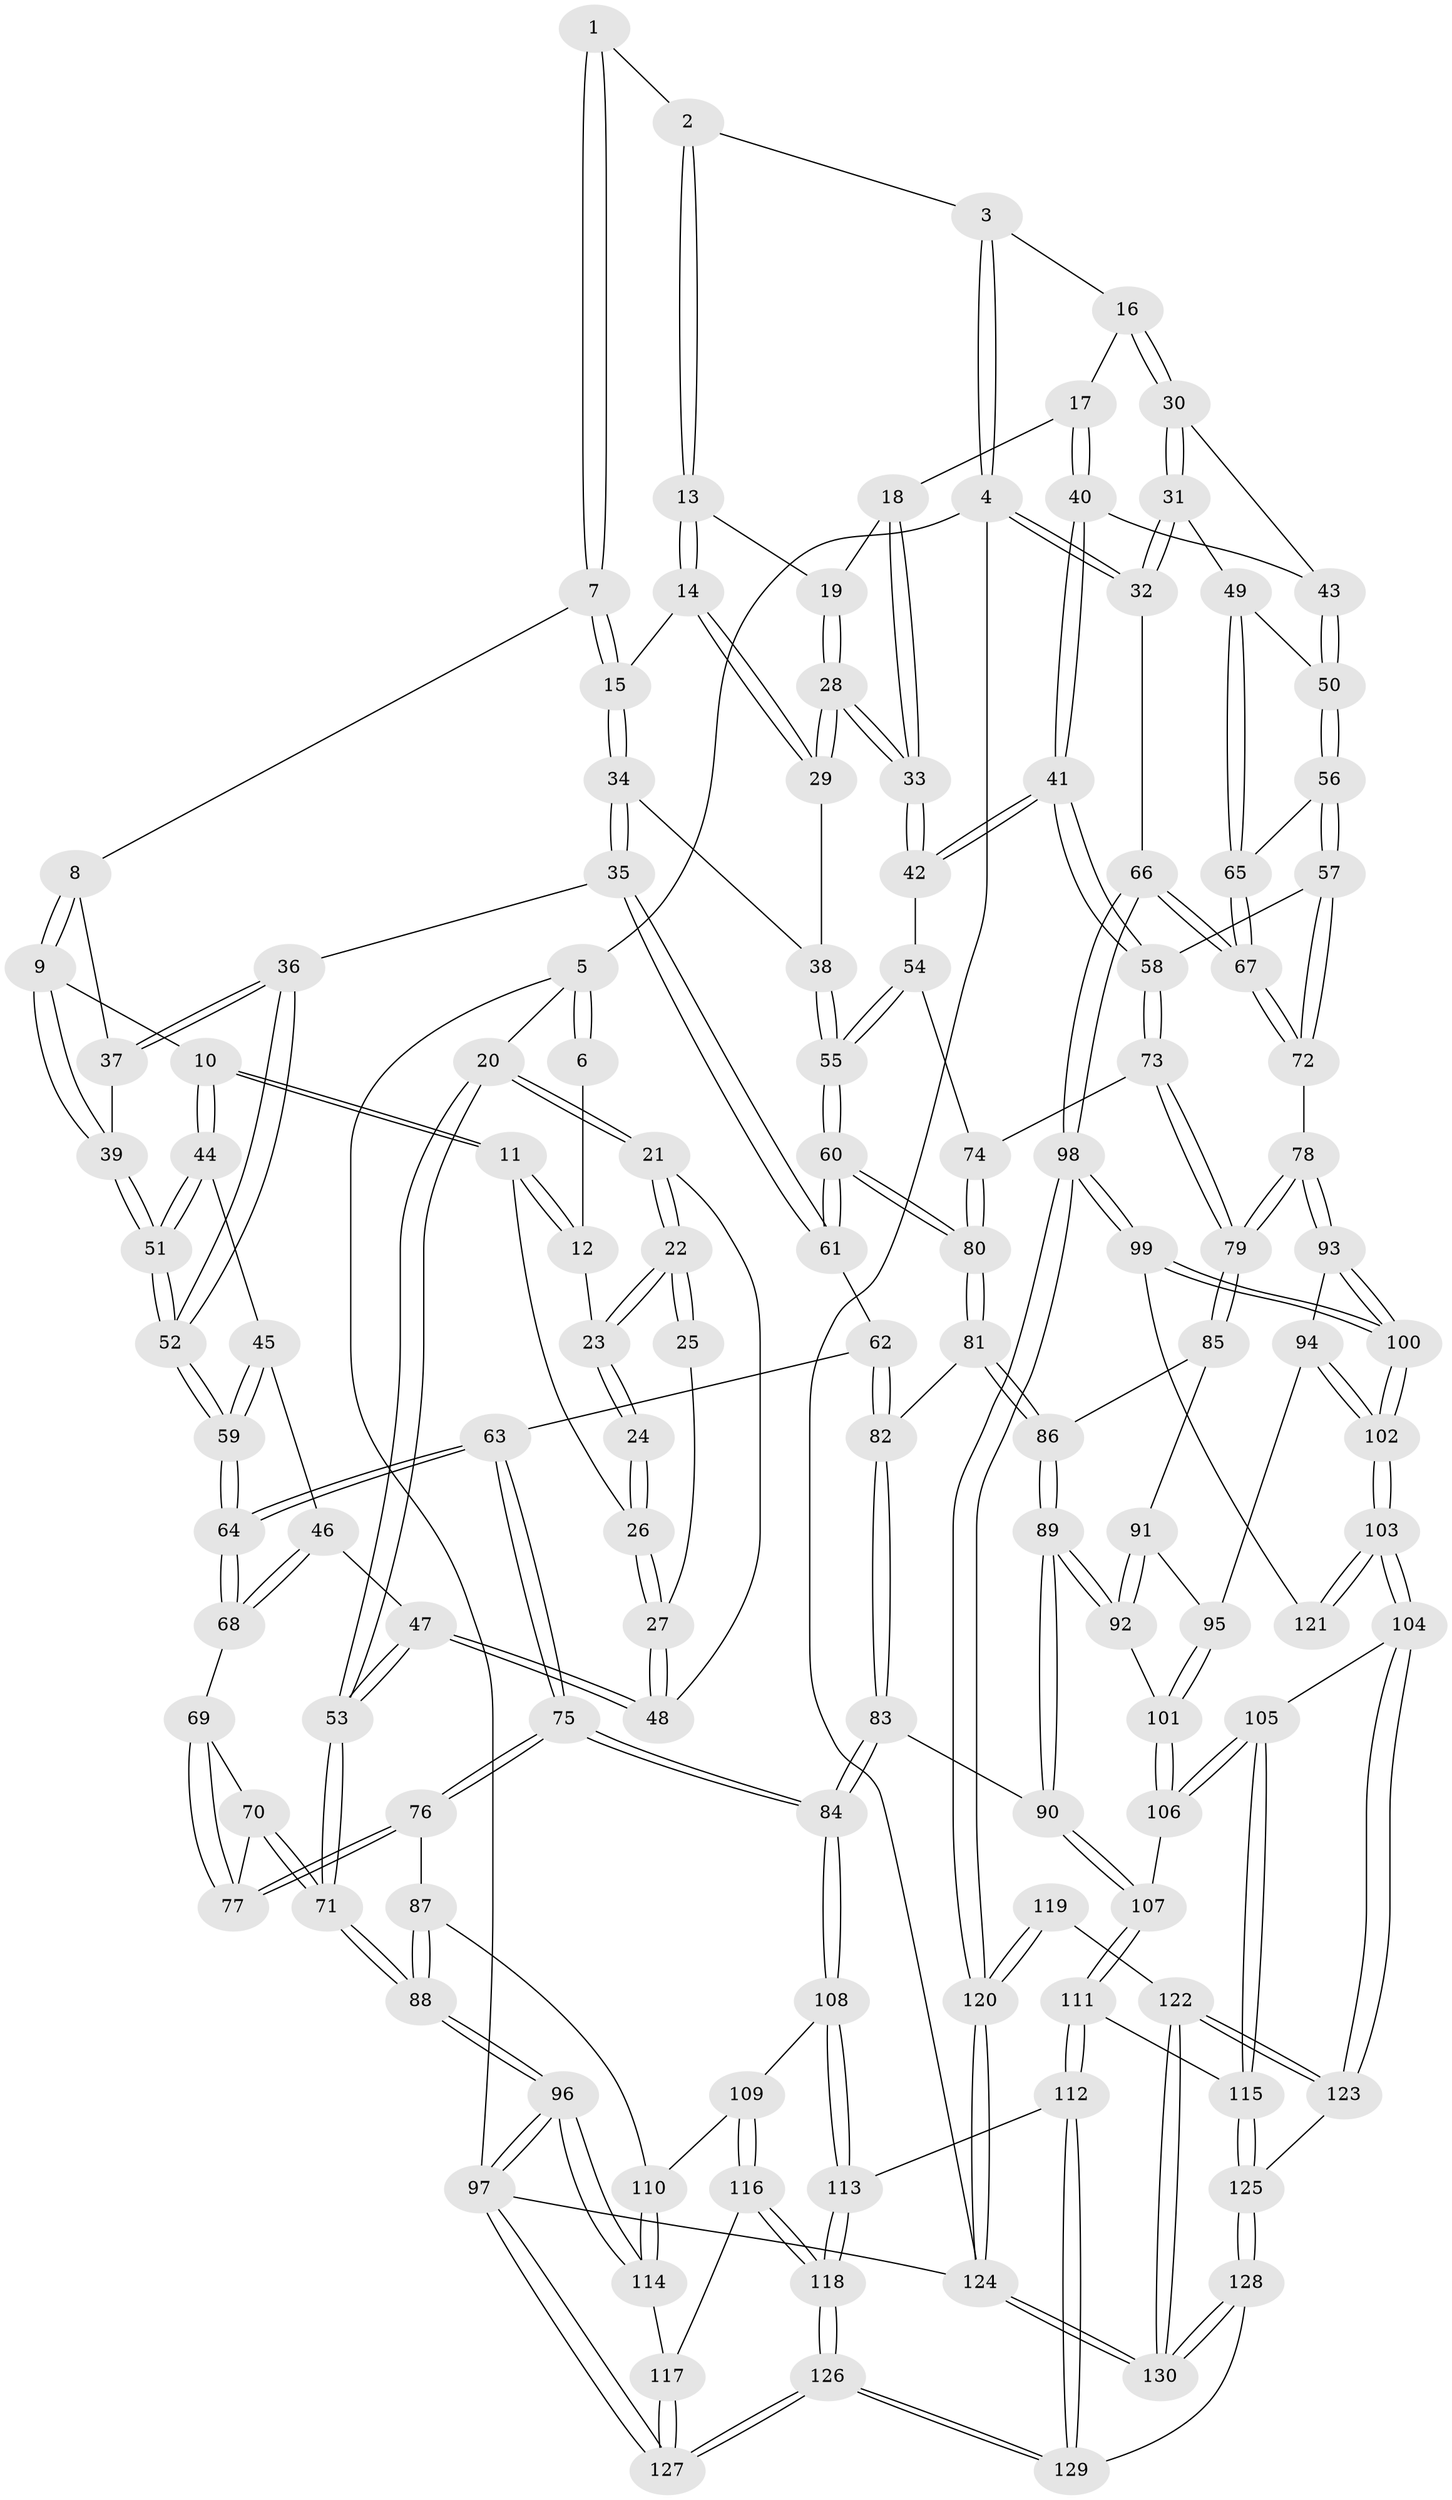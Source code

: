 // Generated by graph-tools (version 1.1) at 2025/11/02/27/25 16:11:59]
// undirected, 130 vertices, 322 edges
graph export_dot {
graph [start="1"]
  node [color=gray90,style=filled];
  1 [pos="+0.23091422208379697+0"];
  2 [pos="+0.6294441825994723+0"];
  3 [pos="+0.8216514597672521+0"];
  4 [pos="+1+0"];
  5 [pos="+0+0"];
  6 [pos="+0.06399758663700839+0"];
  7 [pos="+0.2566805972909675+0"];
  8 [pos="+0.25608712979664316+0"];
  9 [pos="+0.22923189852932485+0.07044698392850635"];
  10 [pos="+0.1630766021180108+0.12591396130293142"];
  11 [pos="+0.10721125337574379+0.12409845802187996"];
  12 [pos="+0.0637790882263713+0.07200271519871478"];
  13 [pos="+0.6218144270311344+0"];
  14 [pos="+0.5764043178011393+0"];
  15 [pos="+0.42629102257570467+0.09216568786599111"];
  16 [pos="+0.8786142458289858+0.07372620101143139"];
  17 [pos="+0.7708270984279307+0.10485139703877541"];
  18 [pos="+0.7179545181496222+0.052967230541899536"];
  19 [pos="+0.6698323309704012+0"];
  20 [pos="+0+0.12967580082863975"];
  21 [pos="+0+0.12705506729677615"];
  22 [pos="+0+0.12226595768109833"];
  23 [pos="+0.005367186423369295+0.09917747676465924"];
  24 [pos="+0.04353615322942967+0.1226408212584267"];
  25 [pos="+0.03518918428094014+0.1288395763739576"];
  26 [pos="+0.10530815378615947+0.12588334306251842"];
  27 [pos="+0.08301354958108802+0.14984819794408716"];
  28 [pos="+0.6548079942384641+0.21827276036483273"];
  29 [pos="+0.555810117613907+0.15723242157700193"];
  30 [pos="+0.9034655054723514+0.10519795705866462"];
  31 [pos="+1+0.14195209029157685"];
  32 [pos="+1+0.07077584211669528"];
  33 [pos="+0.6874387234775451+0.2571128173250243"];
  34 [pos="+0.4181871318425207+0.1723282826695399"];
  35 [pos="+0.4138855919574423+0.1774870061148917"];
  36 [pos="+0.39744499582440396+0.17931325655253524"];
  37 [pos="+0.35313456290139245+0.1314699381358333"];
  38 [pos="+0.5481813743782245+0.1630214155416836"];
  39 [pos="+0.26854246440742724+0.14926692860409096"];
  40 [pos="+0.7842122252070947+0.17546269631842484"];
  41 [pos="+0.7450727474206351+0.2744503542202335"];
  42 [pos="+0.6894967415612383+0.26053849659547856"];
  43 [pos="+0.862131059403194+0.15431700070382107"];
  44 [pos="+0.16425166791808+0.17325666511724833"];
  45 [pos="+0.16342832815414074+0.19727481451961162"];
  46 [pos="+0.09609926243595042+0.2640046774509517"];
  47 [pos="+0.06506386383651565+0.25492023286525295"];
  48 [pos="+0.06171866242115061+0.17744673872043037"];
  49 [pos="+0.9676615006458489+0.2030531863067913"];
  50 [pos="+0.8807990445434295+0.21230243633409898"];
  51 [pos="+0.29607477477238825+0.2133610020014952"];
  52 [pos="+0.3002730001705964+0.2220927191789987"];
  53 [pos="+0+0.36432593110592265"];
  54 [pos="+0.6471150208238988+0.28811438821206964"];
  55 [pos="+0.5031902549600467+0.3334547313531261"];
  56 [pos="+0.8253124850058774+0.2786268600793601"];
  57 [pos="+0.7812494433314073+0.2965914403659141"];
  58 [pos="+0.7472170748954846+0.27662874998240267"];
  59 [pos="+0.27467003266218476+0.28777065092390103"];
  60 [pos="+0.49644437569473454+0.3387224803329222"];
  61 [pos="+0.4717848289137645+0.3312743044315018"];
  62 [pos="+0.3902899055772793+0.3505422225254077"];
  63 [pos="+0.3001640264852301+0.3612213718072331"];
  64 [pos="+0.27402266417471693+0.31816511469186015"];
  65 [pos="+0.94067032966576+0.28151000761375883"];
  66 [pos="+1+0.5848247675176266"];
  67 [pos="+1+0.5471760601230901"];
  68 [pos="+0.1383211593701778+0.3176865006819844"];
  69 [pos="+0.13618962606280255+0.3220899827415813"];
  70 [pos="+0.013388697951608719+0.41251823706887186"];
  71 [pos="+0+0.40264487585865294"];
  72 [pos="+0.8630397898893089+0.46521705731164903"];
  73 [pos="+0.6754793985767114+0.4362159276065571"];
  74 [pos="+0.6380449703121438+0.40265764480511546"];
  75 [pos="+0.25365186899879993+0.538820398597827"];
  76 [pos="+0.21068173432104306+0.5336887454068209"];
  77 [pos="+0.13889686681081143+0.46296490954184555"];
  78 [pos="+0.7086160911680471+0.5200010234357102"];
  79 [pos="+0.6936518256696824+0.512629978453411"];
  80 [pos="+0.5184854361401502+0.4034574651809366"];
  81 [pos="+0.5198081239642851+0.43703449585730586"];
  82 [pos="+0.42628734951618374+0.4962499028400634"];
  83 [pos="+0.3116268124848365+0.6041910079814325"];
  84 [pos="+0.30894147380828874+0.6041625884808579"];
  85 [pos="+0.6299940433412671+0.5172871527888269"];
  86 [pos="+0.5577795186090141+0.4950210592264034"];
  87 [pos="+0.05454112787219475+0.6016389687938141"];
  88 [pos="+0+0.568944095377944"];
  89 [pos="+0.48211711226959436+0.619837554806669"];
  90 [pos="+0.4451794970834814+0.6468602087045499"];
  91 [pos="+0.5998199494549936+0.591403832638587"];
  92 [pos="+0.4952681146477112+0.6194666554678382"];
  93 [pos="+0.7115395834576361+0.597205426984929"];
  94 [pos="+0.6225784527793178+0.6314310267146112"];
  95 [pos="+0.6089835395001725+0.6287790152024095"];
  96 [pos="+0+0.7774948021257215"];
  97 [pos="+0+1"];
  98 [pos="+1+0.6103156726490517"];
  99 [pos="+1+0.6172180632905055"];
  100 [pos="+0.7519821396970476+0.7175368641108371"];
  101 [pos="+0.597062379650538+0.6392174079858652"];
  102 [pos="+0.6918483227219744+0.7976679695245888"];
  103 [pos="+0.6904023620011444+0.8000358884362749"];
  104 [pos="+0.6889403909531324+0.8014740793228279"];
  105 [pos="+0.686469708982185+0.8013507855703725"];
  106 [pos="+0.5832090777163632+0.7713511494900975"];
  107 [pos="+0.5215722877892878+0.7659908936382167"];
  108 [pos="+0.2594012118222293+0.740085597075358"];
  109 [pos="+0.1606734723254217+0.7787918336460059"];
  110 [pos="+0.10286468376592167+0.7317958692201528"];
  111 [pos="+0.47824298027496126+0.8219261193483608"];
  112 [pos="+0.36693352200918766+0.8986178856466481"];
  113 [pos="+0.34243719247941384+0.8781545132924256"];
  114 [pos="+0+0.7901696802821884"];
  115 [pos="+0.5510188435349239+0.9377500281768826"];
  116 [pos="+0.11148337235903874+0.8624919597894424"];
  117 [pos="+0.047475412211881264+0.8637824592747637"];
  118 [pos="+0.1474031811054716+0.9409642058667225"];
  119 [pos="+0.8681821201538477+0.8773952033652102"];
  120 [pos="+1+1"];
  121 [pos="+0.8637218252204917+0.843609300865373"];
  122 [pos="+0.7563121605941143+0.9838442214899765"];
  123 [pos="+0.7230366292293678+0.9274288198296711"];
  124 [pos="+1+1"];
  125 [pos="+0.5403727106927694+0.9920300202077947"];
  126 [pos="+0.14157993630822527+1"];
  127 [pos="+0+1"];
  128 [pos="+0.43673610497032106+1"];
  129 [pos="+0.4031905373503488+1"];
  130 [pos="+0.8718148593315308+1"];
  1 -- 2;
  1 -- 7;
  1 -- 7;
  2 -- 3;
  2 -- 13;
  2 -- 13;
  3 -- 4;
  3 -- 4;
  3 -- 16;
  4 -- 5;
  4 -- 32;
  4 -- 32;
  4 -- 124;
  5 -- 6;
  5 -- 6;
  5 -- 20;
  5 -- 97;
  6 -- 12;
  7 -- 8;
  7 -- 15;
  7 -- 15;
  8 -- 9;
  8 -- 9;
  8 -- 37;
  9 -- 10;
  9 -- 39;
  9 -- 39;
  10 -- 11;
  10 -- 11;
  10 -- 44;
  10 -- 44;
  11 -- 12;
  11 -- 12;
  11 -- 26;
  12 -- 23;
  13 -- 14;
  13 -- 14;
  13 -- 19;
  14 -- 15;
  14 -- 29;
  14 -- 29;
  15 -- 34;
  15 -- 34;
  16 -- 17;
  16 -- 30;
  16 -- 30;
  17 -- 18;
  17 -- 40;
  17 -- 40;
  18 -- 19;
  18 -- 33;
  18 -- 33;
  19 -- 28;
  19 -- 28;
  20 -- 21;
  20 -- 21;
  20 -- 53;
  20 -- 53;
  21 -- 22;
  21 -- 22;
  21 -- 48;
  22 -- 23;
  22 -- 23;
  22 -- 25;
  22 -- 25;
  23 -- 24;
  23 -- 24;
  24 -- 26;
  24 -- 26;
  25 -- 27;
  26 -- 27;
  26 -- 27;
  27 -- 48;
  27 -- 48;
  28 -- 29;
  28 -- 29;
  28 -- 33;
  28 -- 33;
  29 -- 38;
  30 -- 31;
  30 -- 31;
  30 -- 43;
  31 -- 32;
  31 -- 32;
  31 -- 49;
  32 -- 66;
  33 -- 42;
  33 -- 42;
  34 -- 35;
  34 -- 35;
  34 -- 38;
  35 -- 36;
  35 -- 61;
  35 -- 61;
  36 -- 37;
  36 -- 37;
  36 -- 52;
  36 -- 52;
  37 -- 39;
  38 -- 55;
  38 -- 55;
  39 -- 51;
  39 -- 51;
  40 -- 41;
  40 -- 41;
  40 -- 43;
  41 -- 42;
  41 -- 42;
  41 -- 58;
  41 -- 58;
  42 -- 54;
  43 -- 50;
  43 -- 50;
  44 -- 45;
  44 -- 51;
  44 -- 51;
  45 -- 46;
  45 -- 59;
  45 -- 59;
  46 -- 47;
  46 -- 68;
  46 -- 68;
  47 -- 48;
  47 -- 48;
  47 -- 53;
  47 -- 53;
  49 -- 50;
  49 -- 65;
  49 -- 65;
  50 -- 56;
  50 -- 56;
  51 -- 52;
  51 -- 52;
  52 -- 59;
  52 -- 59;
  53 -- 71;
  53 -- 71;
  54 -- 55;
  54 -- 55;
  54 -- 74;
  55 -- 60;
  55 -- 60;
  56 -- 57;
  56 -- 57;
  56 -- 65;
  57 -- 58;
  57 -- 72;
  57 -- 72;
  58 -- 73;
  58 -- 73;
  59 -- 64;
  59 -- 64;
  60 -- 61;
  60 -- 61;
  60 -- 80;
  60 -- 80;
  61 -- 62;
  62 -- 63;
  62 -- 82;
  62 -- 82;
  63 -- 64;
  63 -- 64;
  63 -- 75;
  63 -- 75;
  64 -- 68;
  64 -- 68;
  65 -- 67;
  65 -- 67;
  66 -- 67;
  66 -- 67;
  66 -- 98;
  66 -- 98;
  67 -- 72;
  67 -- 72;
  68 -- 69;
  69 -- 70;
  69 -- 77;
  69 -- 77;
  70 -- 71;
  70 -- 71;
  70 -- 77;
  71 -- 88;
  71 -- 88;
  72 -- 78;
  73 -- 74;
  73 -- 79;
  73 -- 79;
  74 -- 80;
  74 -- 80;
  75 -- 76;
  75 -- 76;
  75 -- 84;
  75 -- 84;
  76 -- 77;
  76 -- 77;
  76 -- 87;
  78 -- 79;
  78 -- 79;
  78 -- 93;
  78 -- 93;
  79 -- 85;
  79 -- 85;
  80 -- 81;
  80 -- 81;
  81 -- 82;
  81 -- 86;
  81 -- 86;
  82 -- 83;
  82 -- 83;
  83 -- 84;
  83 -- 84;
  83 -- 90;
  84 -- 108;
  84 -- 108;
  85 -- 86;
  85 -- 91;
  86 -- 89;
  86 -- 89;
  87 -- 88;
  87 -- 88;
  87 -- 110;
  88 -- 96;
  88 -- 96;
  89 -- 90;
  89 -- 90;
  89 -- 92;
  89 -- 92;
  90 -- 107;
  90 -- 107;
  91 -- 92;
  91 -- 92;
  91 -- 95;
  92 -- 101;
  93 -- 94;
  93 -- 100;
  93 -- 100;
  94 -- 95;
  94 -- 102;
  94 -- 102;
  95 -- 101;
  95 -- 101;
  96 -- 97;
  96 -- 97;
  96 -- 114;
  96 -- 114;
  97 -- 127;
  97 -- 127;
  97 -- 124;
  98 -- 99;
  98 -- 99;
  98 -- 120;
  98 -- 120;
  99 -- 100;
  99 -- 100;
  99 -- 121;
  100 -- 102;
  100 -- 102;
  101 -- 106;
  101 -- 106;
  102 -- 103;
  102 -- 103;
  103 -- 104;
  103 -- 104;
  103 -- 121;
  103 -- 121;
  104 -- 105;
  104 -- 123;
  104 -- 123;
  105 -- 106;
  105 -- 106;
  105 -- 115;
  105 -- 115;
  106 -- 107;
  107 -- 111;
  107 -- 111;
  108 -- 109;
  108 -- 113;
  108 -- 113;
  109 -- 110;
  109 -- 116;
  109 -- 116;
  110 -- 114;
  110 -- 114;
  111 -- 112;
  111 -- 112;
  111 -- 115;
  112 -- 113;
  112 -- 129;
  112 -- 129;
  113 -- 118;
  113 -- 118;
  114 -- 117;
  115 -- 125;
  115 -- 125;
  116 -- 117;
  116 -- 118;
  116 -- 118;
  117 -- 127;
  117 -- 127;
  118 -- 126;
  118 -- 126;
  119 -- 120;
  119 -- 120;
  119 -- 122;
  120 -- 124;
  120 -- 124;
  122 -- 123;
  122 -- 123;
  122 -- 130;
  122 -- 130;
  123 -- 125;
  124 -- 130;
  124 -- 130;
  125 -- 128;
  125 -- 128;
  126 -- 127;
  126 -- 127;
  126 -- 129;
  126 -- 129;
  128 -- 129;
  128 -- 130;
  128 -- 130;
}
